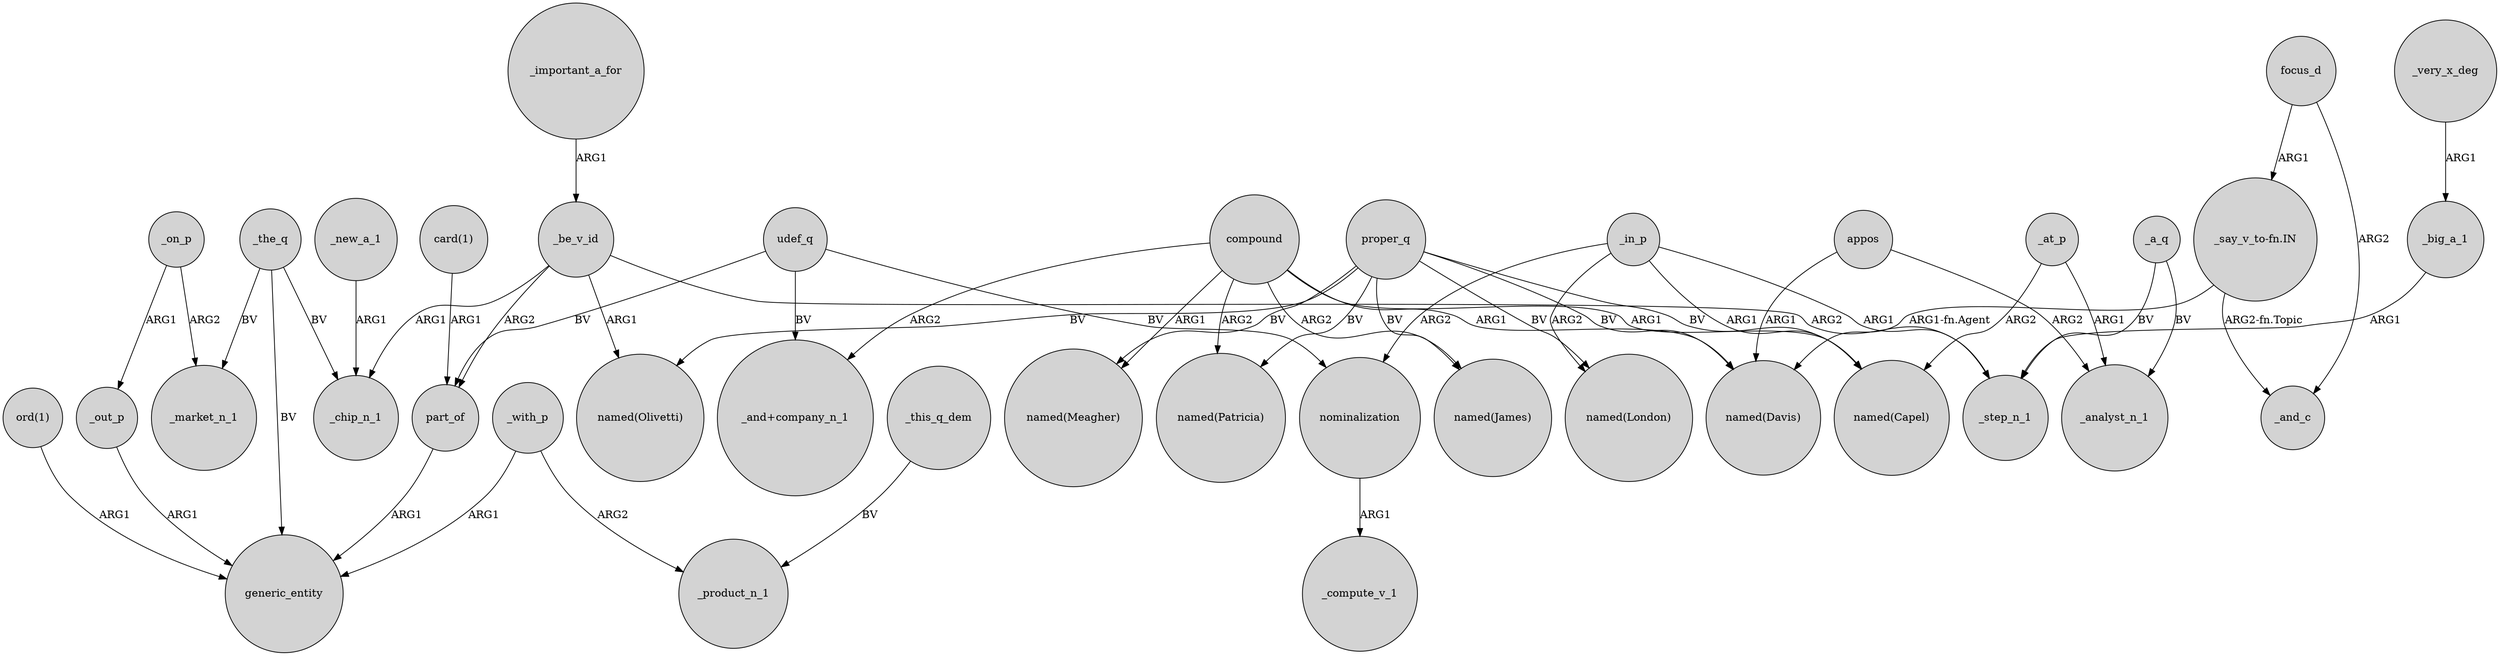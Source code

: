 digraph {
	node [shape=circle style=filled]
	"ord(1)" -> generic_entity [label=ARG1]
	_the_q -> generic_entity [label=BV]
	proper_q -> "named(Meagher)" [label=BV]
	udef_q -> part_of [label=BV]
	compound -> "named(Patricia)" [label=ARG2]
	_important_a_for -> _be_v_id [label=ARG1]
	appos -> "named(Davis)" [label=ARG1]
	compound -> "named(Capel)" [label=ARG1]
	"_say_v_to-fn.IN" -> "named(Davis)" [label="ARG1-fn.Agent"]
	_this_q_dem -> _product_n_1 [label=BV]
	_in_p -> "named(London)" [label=ARG2]
	_be_v_id -> "named(Olivetti)" [label=ARG1]
	_with_p -> generic_entity [label=ARG1]
	compound -> "named(James)" [label=ARG2]
	_big_a_1 -> _step_n_1 [label=ARG1]
	_on_p -> _market_n_1 [label=ARG2]
	_the_q -> _chip_n_1 [label=BV]
	_on_p -> _out_p [label=ARG1]
	proper_q -> "named(Olivetti)" [label=BV]
	_at_p -> "named(Capel)" [label=ARG2]
	_be_v_id -> _step_n_1 [label=ARG2]
	focus_d -> _and_c [label=ARG2]
	part_of -> generic_entity [label=ARG1]
	_new_a_1 -> _chip_n_1 [label=ARG1]
	proper_q -> "named(Davis)" [label=BV]
	_a_q -> _step_n_1 [label=BV]
	_in_p -> "named(Capel)" [label=ARG1]
	_at_p -> _analyst_n_1 [label=ARG1]
	appos -> _analyst_n_1 [label=ARG2]
	compound -> "_and+company_n_1" [label=ARG2]
	nominalization -> _compute_v_1 [label=ARG1]
	_out_p -> generic_entity [label=ARG1]
	compound -> "named(Davis)" [label=ARG1]
	"_say_v_to-fn.IN" -> _and_c [label="ARG2-fn.Topic"]
	proper_q -> "named(Patricia)" [label=BV]
	proper_q -> "named(James)" [label=BV]
	udef_q -> nominalization [label=BV]
	proper_q -> "named(London)" [label=BV]
	"card(1)" -> part_of [label=ARG1]
	proper_q -> "named(Capel)" [label=BV]
	udef_q -> "_and+company_n_1" [label=BV]
	_a_q -> _analyst_n_1 [label=BV]
	_in_p -> _step_n_1 [label=ARG1]
	_be_v_id -> _chip_n_1 [label=ARG1]
	_in_p -> nominalization [label=ARG2]
	_very_x_deg -> _big_a_1 [label=ARG1]
	_be_v_id -> part_of [label=ARG2]
	_the_q -> _market_n_1 [label=BV]
	compound -> "named(Meagher)" [label=ARG1]
	focus_d -> "_say_v_to-fn.IN" [label=ARG1]
	_with_p -> _product_n_1 [label=ARG2]
}
